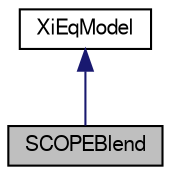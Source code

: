 digraph "SCOPEBlend"
{
  bgcolor="transparent";
  edge [fontname="FreeSans",fontsize="10",labelfontname="FreeSans",labelfontsize="10"];
  node [fontname="FreeSans",fontsize="10",shape=record];
  Node0 [label="SCOPEBlend",height=0.2,width=0.4,color="black", fillcolor="grey75", style="filled", fontcolor="black"];
  Node1 -> Node0 [dir="back",color="midnightblue",fontsize="10",style="solid",fontname="FreeSans"];
  Node1 [label="XiEqModel",height=0.2,width=0.4,color="black",URL="$a31866.html",tooltip="Base-class for all XiEq models used by the b-XiEq combustion model. The available models are : basicX..."];
}
